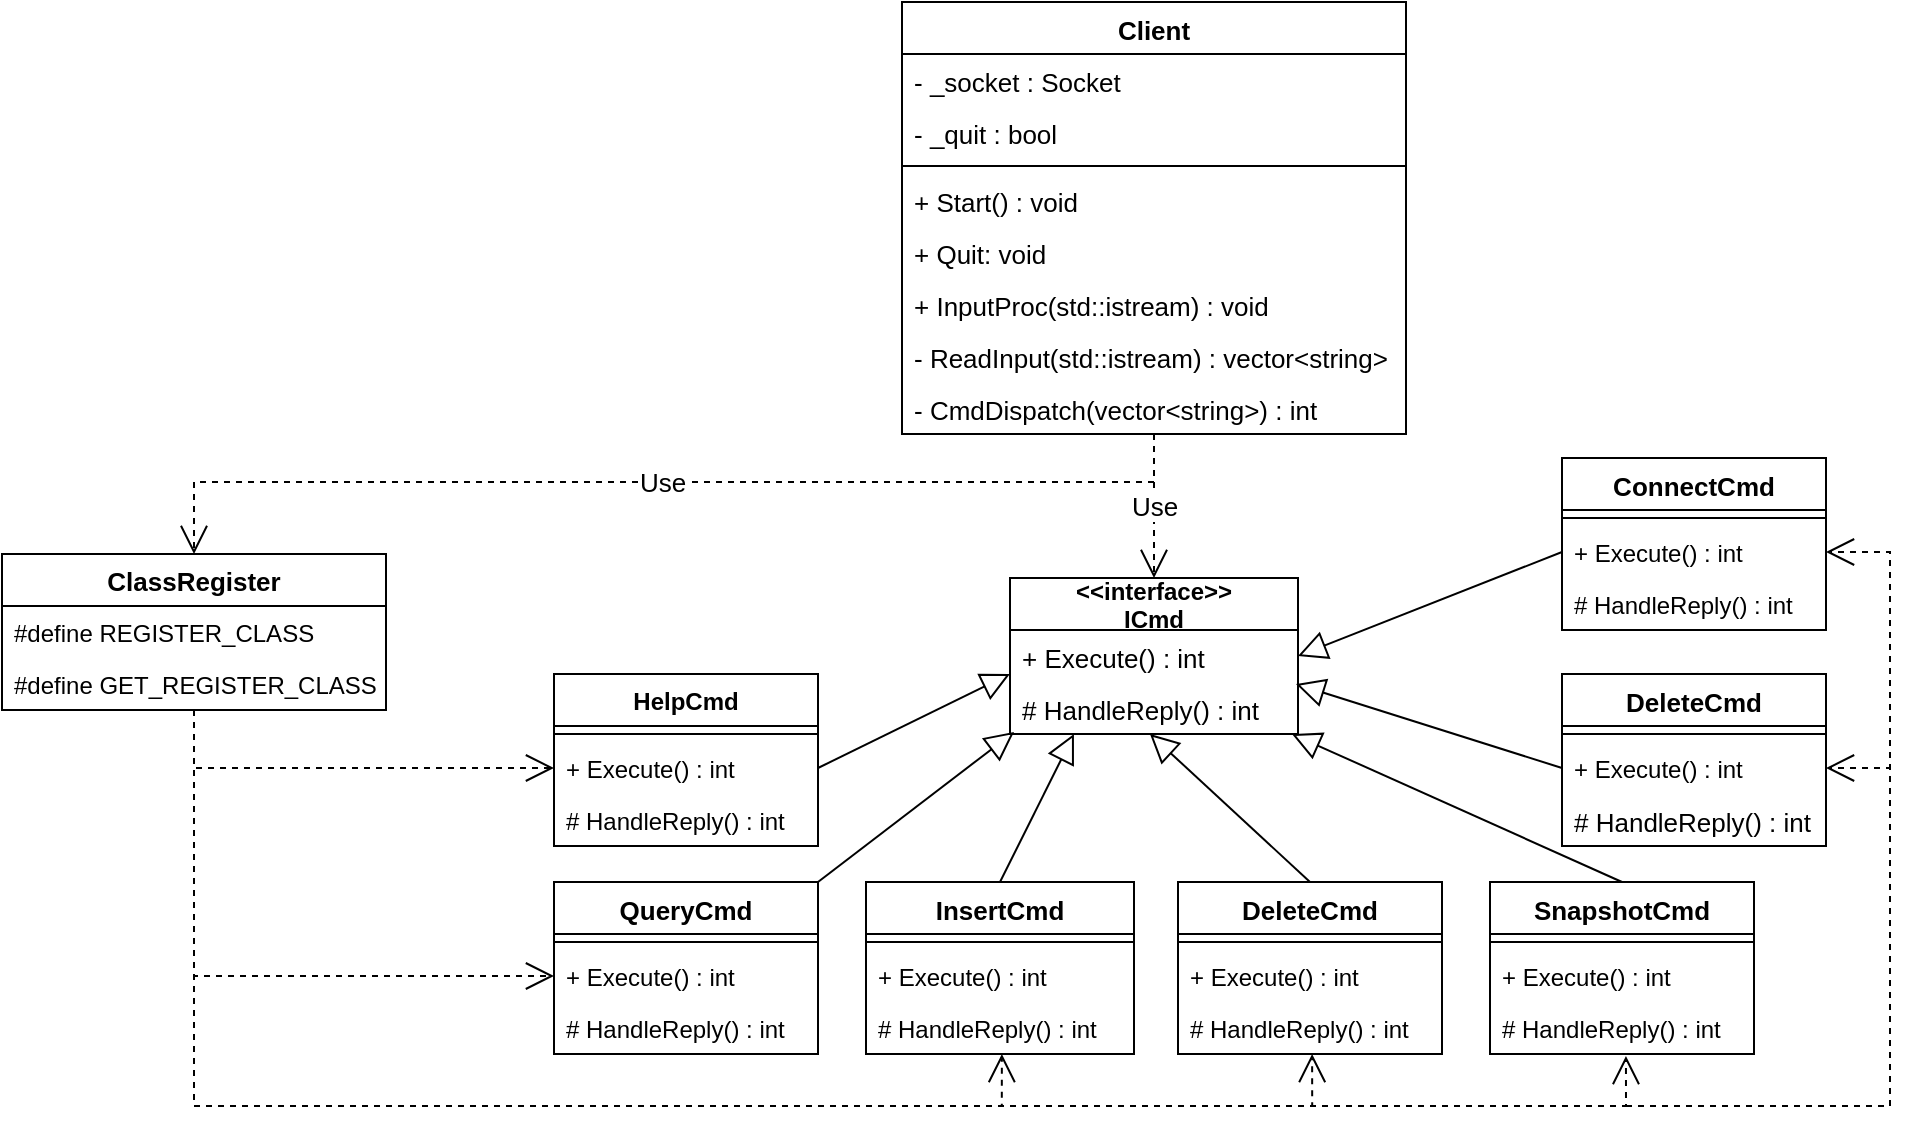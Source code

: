 <mxfile version="16.1.2" type="device"><diagram name="Page-1" id="c4acf3e9-155e-7222-9cf6-157b1a14988f"><mxGraphModel dx="1817" dy="621" grid="1" gridSize="12" guides="1" tooltips="1" connect="1" arrows="1" fold="1" page="1" pageScale="1" pageWidth="850" pageHeight="1100" background="none" math="0" shadow="0"><root><mxCell id="0"/><mxCell id="1" parent="0"/><mxCell id="WndNCrqcHY-HSkeg4Imm-5" value="Client" style="swimlane;fontStyle=1;align=center;verticalAlign=top;childLayout=stackLayout;horizontal=1;startSize=26;horizontalStack=0;resizeParent=1;resizeParentMax=0;resizeLast=0;collapsible=1;marginBottom=0;fontFamily=Helvetica;labelBorderColor=none;spacingTop=0;spacing=2;fontSize=13;" vertex="1" parent="1"><mxGeometry x="330" y="24" width="252" height="216" as="geometry"/></mxCell><mxCell id="WndNCrqcHY-HSkeg4Imm-6" value="- _socket : Socket" style="text;strokeColor=none;fillColor=none;align=left;verticalAlign=top;spacingLeft=4;spacingRight=4;overflow=hidden;rotatable=0;points=[[0,0.5],[1,0.5]];portConstraint=eastwest;fontFamily=Helvetica;fontStyle=0;labelBorderColor=none;spacingTop=0;spacing=2;fontSize=13;" vertex="1" parent="WndNCrqcHY-HSkeg4Imm-5"><mxGeometry y="26" width="252" height="26" as="geometry"/></mxCell><mxCell id="WndNCrqcHY-HSkeg4Imm-10" value="- _quit : bool" style="text;strokeColor=none;fillColor=none;align=left;verticalAlign=top;spacingLeft=4;spacingRight=4;overflow=hidden;rotatable=0;points=[[0,0.5],[1,0.5]];portConstraint=eastwest;fontFamily=Helvetica;fontStyle=0;labelBorderColor=none;spacingTop=0;spacing=2;fontSize=13;" vertex="1" parent="WndNCrqcHY-HSkeg4Imm-5"><mxGeometry y="52" width="252" height="26" as="geometry"/></mxCell><mxCell id="WndNCrqcHY-HSkeg4Imm-7" value="" style="line;strokeWidth=1;fillColor=none;align=left;verticalAlign=middle;spacingTop=0;spacingLeft=3;spacingRight=3;rotatable=0;labelPosition=right;points=[];portConstraint=eastwest;fontFamily=Helvetica;fontStyle=0;labelBorderColor=none;spacing=2;fontSize=13;" vertex="1" parent="WndNCrqcHY-HSkeg4Imm-5"><mxGeometry y="78" width="252" height="8" as="geometry"/></mxCell><mxCell id="WndNCrqcHY-HSkeg4Imm-8" value="+ Start() : void" style="text;strokeColor=none;fillColor=none;align=left;verticalAlign=top;spacingLeft=4;spacingRight=4;overflow=hidden;rotatable=0;points=[[0,0.5],[1,0.5]];portConstraint=eastwest;fontFamily=Helvetica;fontStyle=0;labelBorderColor=none;spacingTop=0;spacing=2;fontSize=13;" vertex="1" parent="WndNCrqcHY-HSkeg4Imm-5"><mxGeometry y="86" width="252" height="26" as="geometry"/></mxCell><mxCell id="WndNCrqcHY-HSkeg4Imm-9" value="+ Quit: void" style="text;strokeColor=none;fillColor=none;align=left;verticalAlign=top;spacingLeft=4;spacingRight=4;overflow=hidden;rotatable=0;points=[[0,0.5],[1,0.5]];portConstraint=eastwest;fontFamily=Helvetica;fontStyle=0;labelBorderColor=none;spacingTop=0;spacing=2;fontSize=13;" vertex="1" parent="WndNCrqcHY-HSkeg4Imm-5"><mxGeometry y="112" width="252" height="26" as="geometry"/></mxCell><mxCell id="WndNCrqcHY-HSkeg4Imm-11" value="+ InputProc(std::istream) : void" style="text;strokeColor=none;fillColor=none;align=left;verticalAlign=top;spacingLeft=4;spacingRight=4;overflow=hidden;rotatable=0;points=[[0,0.5],[1,0.5]];portConstraint=eastwest;fontFamily=Helvetica;fontStyle=0;labelBorderColor=none;spacingTop=0;spacing=2;fontSize=13;" vertex="1" parent="WndNCrqcHY-HSkeg4Imm-5"><mxGeometry y="138" width="252" height="26" as="geometry"/></mxCell><mxCell id="WndNCrqcHY-HSkeg4Imm-12" value="- ReadInput(std::istream) : vector&lt;string&gt;" style="text;strokeColor=none;fillColor=none;align=left;verticalAlign=top;spacingLeft=4;spacingRight=4;overflow=hidden;rotatable=0;points=[[0,0.5],[1,0.5]];portConstraint=eastwest;fontFamily=Helvetica;fontStyle=0;labelBorderColor=none;spacingTop=0;spacing=2;fontSize=13;" vertex="1" parent="WndNCrqcHY-HSkeg4Imm-5"><mxGeometry y="164" width="252" height="26" as="geometry"/></mxCell><mxCell id="WndNCrqcHY-HSkeg4Imm-13" value="- CmdDispatch(vector&lt;string&gt;) : int" style="text;strokeColor=none;fillColor=none;align=left;verticalAlign=top;spacingLeft=4;spacingRight=4;overflow=hidden;rotatable=0;points=[[0,0.5],[1,0.5]];portConstraint=eastwest;fontFamily=Helvetica;fontStyle=0;labelBorderColor=none;spacingTop=0;spacing=2;fontSize=13;" vertex="1" parent="WndNCrqcHY-HSkeg4Imm-5"><mxGeometry y="190" width="252" height="26" as="geometry"/></mxCell><mxCell id="WndNCrqcHY-HSkeg4Imm-14" value="&lt;&lt;interface&gt;&gt;&#10;ICmd" style="swimlane;fontStyle=1;childLayout=stackLayout;horizontal=1;startSize=26;fillColor=none;horizontalStack=0;resizeParent=1;resizeParentMax=0;resizeLast=0;collapsible=1;marginBottom=0;labelBorderColor=none;fontFamily=Helvetica;fontSize=12;" vertex="1" parent="1"><mxGeometry x="384" y="312" width="144" height="78" as="geometry"/></mxCell><mxCell id="WndNCrqcHY-HSkeg4Imm-15" value="+ Execute() : int" style="text;strokeColor=none;fillColor=none;align=left;verticalAlign=top;spacingLeft=4;spacingRight=4;overflow=hidden;rotatable=0;points=[[0,0.5],[1,0.5]];portConstraint=eastwest;labelBorderColor=none;fontFamily=Helvetica;fontSize=13;" vertex="1" parent="WndNCrqcHY-HSkeg4Imm-14"><mxGeometry y="26" width="144" height="26" as="geometry"/></mxCell><mxCell id="WndNCrqcHY-HSkeg4Imm-16" value="# HandleReply() : int" style="text;strokeColor=none;fillColor=none;align=left;verticalAlign=top;spacingLeft=4;spacingRight=4;overflow=hidden;rotatable=0;points=[[0,0.5],[1,0.5]];portConstraint=eastwest;labelBorderColor=none;fontFamily=Helvetica;fontSize=13;" vertex="1" parent="WndNCrqcHY-HSkeg4Imm-14"><mxGeometry y="52" width="144" height="26" as="geometry"/></mxCell><mxCell id="WndNCrqcHY-HSkeg4Imm-18" value="InsertCmd" style="swimlane;fontStyle=1;align=center;verticalAlign=top;childLayout=stackLayout;horizontal=1;startSize=26;horizontalStack=0;resizeParent=1;resizeParentMax=0;resizeLast=0;collapsible=1;marginBottom=0;labelBorderColor=none;fontFamily=Helvetica;fontSize=13;" vertex="1" parent="1"><mxGeometry x="312" y="464" width="134" height="86" as="geometry"/></mxCell><mxCell id="WndNCrqcHY-HSkeg4Imm-20" value="" style="line;strokeWidth=1;fillColor=none;align=left;verticalAlign=middle;spacingTop=-1;spacingLeft=3;spacingRight=3;rotatable=0;labelPosition=right;points=[];portConstraint=eastwest;labelBorderColor=none;fontFamily=Helvetica;fontSize=12;" vertex="1" parent="WndNCrqcHY-HSkeg4Imm-18"><mxGeometry y="26" width="134" height="8" as="geometry"/></mxCell><mxCell id="WndNCrqcHY-HSkeg4Imm-21" value="+ Execute() : int" style="text;strokeColor=none;fillColor=none;align=left;verticalAlign=top;spacingLeft=4;spacingRight=4;overflow=hidden;rotatable=0;points=[[0,0.5],[1,0.5]];portConstraint=eastwest;labelBorderColor=none;fontFamily=Helvetica;fontSize=12;" vertex="1" parent="WndNCrqcHY-HSkeg4Imm-18"><mxGeometry y="34" width="134" height="26" as="geometry"/></mxCell><mxCell id="WndNCrqcHY-HSkeg4Imm-19" value="# HandleReply() : int" style="text;strokeColor=none;fillColor=none;align=left;verticalAlign=top;spacingLeft=4;spacingRight=4;overflow=hidden;rotatable=0;points=[[0,0.5],[1,0.5]];portConstraint=eastwest;labelBorderColor=none;fontFamily=Helvetica;fontSize=12;" vertex="1" parent="WndNCrqcHY-HSkeg4Imm-18"><mxGeometry y="60" width="134" height="26" as="geometry"/></mxCell><mxCell id="WndNCrqcHY-HSkeg4Imm-22" value="QueryCmd" style="swimlane;fontStyle=1;align=center;verticalAlign=top;childLayout=stackLayout;horizontal=1;startSize=26;horizontalStack=0;resizeParent=1;resizeParentMax=0;resizeLast=0;collapsible=1;marginBottom=0;labelBorderColor=none;fontFamily=Helvetica;fontSize=13;" vertex="1" parent="1"><mxGeometry x="156" y="464" width="132" height="86" as="geometry"/></mxCell><mxCell id="WndNCrqcHY-HSkeg4Imm-23" value="" style="line;strokeWidth=1;fillColor=none;align=left;verticalAlign=middle;spacingTop=-1;spacingLeft=3;spacingRight=3;rotatable=0;labelPosition=right;points=[];portConstraint=eastwest;labelBorderColor=none;fontFamily=Helvetica;fontSize=12;" vertex="1" parent="WndNCrqcHY-HSkeg4Imm-22"><mxGeometry y="26" width="132" height="8" as="geometry"/></mxCell><mxCell id="WndNCrqcHY-HSkeg4Imm-24" value="+ Execute() : int" style="text;strokeColor=none;fillColor=none;align=left;verticalAlign=top;spacingLeft=4;spacingRight=4;overflow=hidden;rotatable=0;points=[[0,0.5],[1,0.5]];portConstraint=eastwest;labelBorderColor=none;fontFamily=Helvetica;fontSize=12;" vertex="1" parent="WndNCrqcHY-HSkeg4Imm-22"><mxGeometry y="34" width="132" height="26" as="geometry"/></mxCell><mxCell id="WndNCrqcHY-HSkeg4Imm-25" value="# HandleReply() : int" style="text;strokeColor=none;fillColor=none;align=left;verticalAlign=top;spacingLeft=4;spacingRight=4;overflow=hidden;rotatable=0;points=[[0,0.5],[1,0.5]];portConstraint=eastwest;labelBorderColor=none;fontFamily=Helvetica;fontSize=12;" vertex="1" parent="WndNCrqcHY-HSkeg4Imm-22"><mxGeometry y="60" width="132" height="26" as="geometry"/></mxCell><mxCell id="WndNCrqcHY-HSkeg4Imm-26" value="DeleteCmd" style="swimlane;fontStyle=1;align=center;verticalAlign=top;childLayout=stackLayout;horizontal=1;startSize=26;horizontalStack=0;resizeParent=1;resizeParentMax=0;resizeLast=0;collapsible=1;marginBottom=0;labelBorderColor=none;fontFamily=Helvetica;fontSize=13;" vertex="1" parent="1"><mxGeometry x="468" y="464" width="132" height="86" as="geometry"/></mxCell><mxCell id="WndNCrqcHY-HSkeg4Imm-27" value="" style="line;strokeWidth=1;fillColor=none;align=left;verticalAlign=middle;spacingTop=-1;spacingLeft=3;spacingRight=3;rotatable=0;labelPosition=right;points=[];portConstraint=eastwest;labelBorderColor=none;fontFamily=Helvetica;fontSize=12;" vertex="1" parent="WndNCrqcHY-HSkeg4Imm-26"><mxGeometry y="26" width="132" height="8" as="geometry"/></mxCell><mxCell id="WndNCrqcHY-HSkeg4Imm-28" value="+ Execute() : int" style="text;strokeColor=none;fillColor=none;align=left;verticalAlign=top;spacingLeft=4;spacingRight=4;overflow=hidden;rotatable=0;points=[[0,0.5],[1,0.5]];portConstraint=eastwest;labelBorderColor=none;fontFamily=Helvetica;fontSize=12;" vertex="1" parent="WndNCrqcHY-HSkeg4Imm-26"><mxGeometry y="34" width="132" height="26" as="geometry"/></mxCell><mxCell id="WndNCrqcHY-HSkeg4Imm-29" value="# HandleReply() : int" style="text;strokeColor=none;fillColor=none;align=left;verticalAlign=top;spacingLeft=4;spacingRight=4;overflow=hidden;rotatable=0;points=[[0,0.5],[1,0.5]];portConstraint=eastwest;labelBorderColor=none;fontFamily=Helvetica;fontSize=12;" vertex="1" parent="WndNCrqcHY-HSkeg4Imm-26"><mxGeometry y="60" width="132" height="26" as="geometry"/></mxCell><mxCell id="WndNCrqcHY-HSkeg4Imm-30" value="ConnectCmd" style="swimlane;fontStyle=1;align=center;verticalAlign=top;childLayout=stackLayout;horizontal=1;startSize=26;horizontalStack=0;resizeParent=1;resizeParentMax=0;resizeLast=0;collapsible=1;marginBottom=0;labelBorderColor=none;fontFamily=Helvetica;fontSize=13;" vertex="1" parent="1"><mxGeometry x="660" y="252" width="132" height="86" as="geometry"/></mxCell><mxCell id="WndNCrqcHY-HSkeg4Imm-31" value="" style="line;strokeWidth=1;fillColor=none;align=left;verticalAlign=middle;spacingTop=-1;spacingLeft=3;spacingRight=3;rotatable=0;labelPosition=right;points=[];portConstraint=eastwest;labelBorderColor=none;fontFamily=Helvetica;fontSize=12;" vertex="1" parent="WndNCrqcHY-HSkeg4Imm-30"><mxGeometry y="26" width="132" height="8" as="geometry"/></mxCell><mxCell id="WndNCrqcHY-HSkeg4Imm-32" value="+ Execute() : int" style="text;strokeColor=none;fillColor=none;align=left;verticalAlign=top;spacingLeft=4;spacingRight=4;overflow=hidden;rotatable=0;points=[[0,0.5],[1,0.5]];portConstraint=eastwest;labelBorderColor=none;fontFamily=Helvetica;fontSize=12;" vertex="1" parent="WndNCrqcHY-HSkeg4Imm-30"><mxGeometry y="34" width="132" height="26" as="geometry"/></mxCell><mxCell id="WndNCrqcHY-HSkeg4Imm-33" value="# HandleReply() : int" style="text;strokeColor=none;fillColor=none;align=left;verticalAlign=top;spacingLeft=4;spacingRight=4;overflow=hidden;rotatable=0;points=[[0,0.5],[1,0.5]];portConstraint=eastwest;labelBorderColor=none;fontFamily=Helvetica;fontSize=12;" vertex="1" parent="WndNCrqcHY-HSkeg4Imm-30"><mxGeometry y="60" width="132" height="26" as="geometry"/></mxCell><mxCell id="WndNCrqcHY-HSkeg4Imm-34" value="DeleteCmd" style="swimlane;fontStyle=1;align=center;verticalAlign=top;childLayout=stackLayout;horizontal=1;startSize=26;horizontalStack=0;resizeParent=1;resizeParentMax=0;resizeLast=0;collapsible=1;marginBottom=0;labelBorderColor=none;fontFamily=Helvetica;fontSize=13;" vertex="1" parent="1"><mxGeometry x="660" y="360" width="132" height="86" as="geometry"/></mxCell><mxCell id="WndNCrqcHY-HSkeg4Imm-35" value="" style="line;strokeWidth=1;fillColor=none;align=left;verticalAlign=middle;spacingTop=-1;spacingLeft=3;spacingRight=3;rotatable=0;labelPosition=right;points=[];portConstraint=eastwest;labelBorderColor=none;fontFamily=Helvetica;fontSize=12;" vertex="1" parent="WndNCrqcHY-HSkeg4Imm-34"><mxGeometry y="26" width="132" height="8" as="geometry"/></mxCell><mxCell id="WndNCrqcHY-HSkeg4Imm-36" value="+ Execute() : int" style="text;strokeColor=none;fillColor=none;align=left;verticalAlign=top;spacingLeft=4;spacingRight=4;overflow=hidden;rotatable=0;points=[[0,0.5],[1,0.5]];portConstraint=eastwest;labelBorderColor=none;fontFamily=Helvetica;fontSize=12;" vertex="1" parent="WndNCrqcHY-HSkeg4Imm-34"><mxGeometry y="34" width="132" height="26" as="geometry"/></mxCell><mxCell id="WndNCrqcHY-HSkeg4Imm-37" value="# HandleReply() : int" style="text;strokeColor=none;fillColor=none;align=left;verticalAlign=top;spacingLeft=4;spacingRight=4;overflow=hidden;rotatable=0;points=[[0,0.5],[1,0.5]];portConstraint=eastwest;labelBorderColor=none;fontFamily=Helvetica;fontSize=13;" vertex="1" parent="WndNCrqcHY-HSkeg4Imm-34"><mxGeometry y="60" width="132" height="26" as="geometry"/></mxCell><mxCell id="WndNCrqcHY-HSkeg4Imm-38" value="SnapshotCmd" style="swimlane;fontStyle=1;align=center;verticalAlign=top;childLayout=stackLayout;horizontal=1;startSize=26;horizontalStack=0;resizeParent=1;resizeParentMax=0;resizeLast=0;collapsible=1;marginBottom=0;labelBorderColor=none;fontFamily=Helvetica;fontSize=13;" vertex="1" parent="1"><mxGeometry x="624" y="464" width="132" height="86" as="geometry"/></mxCell><mxCell id="WndNCrqcHY-HSkeg4Imm-39" value="" style="line;strokeWidth=1;fillColor=none;align=left;verticalAlign=middle;spacingTop=-1;spacingLeft=3;spacingRight=3;rotatable=0;labelPosition=right;points=[];portConstraint=eastwest;labelBorderColor=none;fontFamily=Helvetica;fontSize=12;" vertex="1" parent="WndNCrqcHY-HSkeg4Imm-38"><mxGeometry y="26" width="132" height="8" as="geometry"/></mxCell><mxCell id="WndNCrqcHY-HSkeg4Imm-40" value="+ Execute() : int" style="text;strokeColor=none;fillColor=none;align=left;verticalAlign=top;spacingLeft=4;spacingRight=4;overflow=hidden;rotatable=0;points=[[0,0.5],[1,0.5]];portConstraint=eastwest;labelBorderColor=none;fontFamily=Helvetica;fontSize=12;" vertex="1" parent="WndNCrqcHY-HSkeg4Imm-38"><mxGeometry y="34" width="132" height="26" as="geometry"/></mxCell><mxCell id="WndNCrqcHY-HSkeg4Imm-41" value="# HandleReply() : int" style="text;strokeColor=none;fillColor=none;align=left;verticalAlign=top;spacingLeft=4;spacingRight=4;overflow=hidden;rotatable=0;points=[[0,0.5],[1,0.5]];portConstraint=eastwest;labelBorderColor=none;fontFamily=Helvetica;fontSize=12;" vertex="1" parent="WndNCrqcHY-HSkeg4Imm-38"><mxGeometry y="60" width="132" height="26" as="geometry"/></mxCell><mxCell id="WndNCrqcHY-HSkeg4Imm-46" value="HelpCmd" style="swimlane;fontStyle=1;align=center;verticalAlign=top;childLayout=stackLayout;horizontal=1;startSize=26;horizontalStack=0;resizeParent=1;resizeParentMax=0;resizeLast=0;collapsible=1;marginBottom=0;labelBorderColor=none;fontFamily=Helvetica;fontSize=12;" vertex="1" parent="1"><mxGeometry x="156" y="360" width="132" height="86" as="geometry"/></mxCell><mxCell id="WndNCrqcHY-HSkeg4Imm-47" value="" style="line;strokeWidth=1;fillColor=none;align=left;verticalAlign=middle;spacingTop=-1;spacingLeft=3;spacingRight=3;rotatable=0;labelPosition=right;points=[];portConstraint=eastwest;labelBorderColor=none;fontFamily=Helvetica;fontSize=12;" vertex="1" parent="WndNCrqcHY-HSkeg4Imm-46"><mxGeometry y="26" width="132" height="8" as="geometry"/></mxCell><mxCell id="WndNCrqcHY-HSkeg4Imm-48" value="+ Execute() : int" style="text;strokeColor=none;fillColor=none;align=left;verticalAlign=top;spacingLeft=4;spacingRight=4;overflow=hidden;rotatable=0;points=[[0,0.5],[1,0.5]];portConstraint=eastwest;labelBorderColor=none;fontFamily=Helvetica;fontSize=12;" vertex="1" parent="WndNCrqcHY-HSkeg4Imm-46"><mxGeometry y="34" width="132" height="26" as="geometry"/></mxCell><mxCell id="WndNCrqcHY-HSkeg4Imm-49" value="# HandleReply() : int" style="text;strokeColor=none;fillColor=none;align=left;verticalAlign=top;spacingLeft=4;spacingRight=4;overflow=hidden;rotatable=0;points=[[0,0.5],[1,0.5]];portConstraint=eastwest;labelBorderColor=none;fontFamily=Helvetica;fontSize=12;" vertex="1" parent="WndNCrqcHY-HSkeg4Imm-46"><mxGeometry y="60" width="132" height="26" as="geometry"/></mxCell><mxCell id="WndNCrqcHY-HSkeg4Imm-51" value="" style="endArrow=block;endSize=12;endFill=0;html=1;rounded=0;fontFamily=Helvetica;fontSize=12;exitX=1;exitY=0.5;exitDx=0;exitDy=0;" edge="1" parent="1" source="WndNCrqcHY-HSkeg4Imm-48"><mxGeometry width="160" relative="1" as="geometry"><mxPoint x="84" y="288" as="sourcePoint"/><mxPoint x="384" y="360" as="targetPoint"/></mxGeometry></mxCell><mxCell id="WndNCrqcHY-HSkeg4Imm-53" value="" style="endArrow=block;endSize=12;endFill=0;html=1;rounded=0;fontFamily=Helvetica;fontSize=12;exitX=1;exitY=0.5;exitDx=0;exitDy=0;entryX=0.014;entryY=0.962;entryDx=0;entryDy=0;entryPerimeter=0;" edge="1" parent="1" target="WndNCrqcHY-HSkeg4Imm-16"><mxGeometry width="160" relative="1" as="geometry"><mxPoint x="288" y="464" as="sourcePoint"/><mxPoint x="384" y="417" as="targetPoint"/></mxGeometry></mxCell><mxCell id="WndNCrqcHY-HSkeg4Imm-54" value="" style="endArrow=block;endSize=12;endFill=0;html=1;rounded=0;fontFamily=Helvetica;fontSize=12;exitX=0.5;exitY=0;exitDx=0;exitDy=0;entryX=0.222;entryY=1;entryDx=0;entryDy=0;entryPerimeter=0;" edge="1" parent="1" source="WndNCrqcHY-HSkeg4Imm-18" target="WndNCrqcHY-HSkeg4Imm-16"><mxGeometry width="160" relative="1" as="geometry"><mxPoint x="312" y="431" as="sourcePoint"/><mxPoint x="408" y="384" as="targetPoint"/></mxGeometry></mxCell><mxCell id="WndNCrqcHY-HSkeg4Imm-55" value="" style="endArrow=block;endSize=12;endFill=0;html=1;rounded=0;fontFamily=Helvetica;fontSize=12;exitX=0.5;exitY=0;exitDx=0;exitDy=0;entryX=0.486;entryY=1;entryDx=0;entryDy=0;entryPerimeter=0;" edge="1" parent="1" source="WndNCrqcHY-HSkeg4Imm-26" target="WndNCrqcHY-HSkeg4Imm-16"><mxGeometry width="160" relative="1" as="geometry"><mxPoint x="324" y="443" as="sourcePoint"/><mxPoint x="420" y="396" as="targetPoint"/></mxGeometry></mxCell><mxCell id="WndNCrqcHY-HSkeg4Imm-56" value="" style="endArrow=block;endSize=12;endFill=0;html=1;rounded=0;fontFamily=Helvetica;fontSize=12;exitX=0.5;exitY=0;exitDx=0;exitDy=0;entryX=0.979;entryY=1;entryDx=0;entryDy=0;entryPerimeter=0;" edge="1" parent="1" source="WndNCrqcHY-HSkeg4Imm-38" target="WndNCrqcHY-HSkeg4Imm-16"><mxGeometry width="160" relative="1" as="geometry"><mxPoint x="546" y="476" as="sourcePoint"/><mxPoint x="465.984" y="402" as="targetPoint"/></mxGeometry></mxCell><mxCell id="WndNCrqcHY-HSkeg4Imm-57" value="" style="endArrow=block;endSize=12;endFill=0;html=1;rounded=0;fontFamily=Helvetica;fontSize=12;exitX=0;exitY=0.5;exitDx=0;exitDy=0;entryX=0.993;entryY=1.038;entryDx=0;entryDy=0;entryPerimeter=0;" edge="1" parent="1" source="WndNCrqcHY-HSkeg4Imm-36" target="WndNCrqcHY-HSkeg4Imm-15"><mxGeometry width="160" relative="1" as="geometry"><mxPoint x="702" y="476" as="sourcePoint"/><mxPoint x="536.976" y="402" as="targetPoint"/></mxGeometry></mxCell><mxCell id="WndNCrqcHY-HSkeg4Imm-58" value="" style="endArrow=block;endSize=12;endFill=0;html=1;rounded=0;fontFamily=Helvetica;fontSize=12;exitX=0;exitY=0.5;exitDx=0;exitDy=0;" edge="1" parent="1" source="WndNCrqcHY-HSkeg4Imm-32"><mxGeometry width="160" relative="1" as="geometry"><mxPoint x="714" y="488" as="sourcePoint"/><mxPoint x="528" y="351" as="targetPoint"/></mxGeometry></mxCell><mxCell id="WndNCrqcHY-HSkeg4Imm-85" style="edgeStyle=orthogonalEdgeStyle;rounded=0;orthogonalLoop=1;jettySize=auto;html=1;entryX=0;entryY=0.5;entryDx=0;entryDy=0;fontFamily=Helvetica;fontSize=13;endArrow=open;endFill=0;endSize=12;dashed=1;" edge="1" parent="1" source="WndNCrqcHY-HSkeg4Imm-65" target="WndNCrqcHY-HSkeg4Imm-48"><mxGeometry relative="1" as="geometry"/></mxCell><mxCell id="WndNCrqcHY-HSkeg4Imm-86" style="edgeStyle=orthogonalEdgeStyle;rounded=0;orthogonalLoop=1;jettySize=auto;html=1;entryX=0;entryY=0.5;entryDx=0;entryDy=0;fontFamily=Helvetica;fontSize=13;endArrow=open;endFill=0;endSize=12;dashed=1;" edge="1" parent="1" source="WndNCrqcHY-HSkeg4Imm-65" target="WndNCrqcHY-HSkeg4Imm-24"><mxGeometry relative="1" as="geometry"/></mxCell><mxCell id="WndNCrqcHY-HSkeg4Imm-87" style="edgeStyle=orthogonalEdgeStyle;rounded=0;orthogonalLoop=1;jettySize=auto;html=1;entryX=0.507;entryY=1;entryDx=0;entryDy=0;entryPerimeter=0;fontFamily=Helvetica;fontSize=13;endArrow=open;endFill=0;endSize=12;dashed=1;" edge="1" parent="1" source="WndNCrqcHY-HSkeg4Imm-65" target="WndNCrqcHY-HSkeg4Imm-19"><mxGeometry relative="1" as="geometry"><Array as="points"><mxPoint x="-24" y="576"/><mxPoint x="380" y="576"/></Array></mxGeometry></mxCell><mxCell id="WndNCrqcHY-HSkeg4Imm-88" style="edgeStyle=orthogonalEdgeStyle;rounded=0;orthogonalLoop=1;jettySize=auto;html=1;entryX=0.508;entryY=1;entryDx=0;entryDy=0;entryPerimeter=0;fontFamily=Helvetica;fontSize=13;endArrow=open;endFill=0;endSize=12;dashed=1;" edge="1" parent="1" source="WndNCrqcHY-HSkeg4Imm-65" target="WndNCrqcHY-HSkeg4Imm-29"><mxGeometry relative="1" as="geometry"><Array as="points"><mxPoint x="-24" y="576"/><mxPoint x="535" y="576"/></Array></mxGeometry></mxCell><mxCell id="WndNCrqcHY-HSkeg4Imm-89" style="edgeStyle=orthogonalEdgeStyle;rounded=0;orthogonalLoop=1;jettySize=auto;html=1;entryX=0.515;entryY=1.038;entryDx=0;entryDy=0;entryPerimeter=0;fontFamily=Helvetica;fontSize=13;endArrow=open;endFill=0;endSize=12;dashed=1;" edge="1" parent="1" source="WndNCrqcHY-HSkeg4Imm-65" target="WndNCrqcHY-HSkeg4Imm-41"><mxGeometry relative="1" as="geometry"><Array as="points"><mxPoint x="-24" y="576"/><mxPoint x="692" y="576"/></Array></mxGeometry></mxCell><mxCell id="WndNCrqcHY-HSkeg4Imm-65" value="ClassRegister" style="swimlane;fontStyle=1;childLayout=stackLayout;horizontal=1;startSize=26;fillColor=none;horizontalStack=0;resizeParent=1;resizeParentMax=0;resizeLast=0;collapsible=1;marginBottom=0;labelBorderColor=none;fontFamily=Helvetica;fontSize=13;" vertex="1" parent="1"><mxGeometry x="-120" y="300" width="192" height="78" as="geometry"/></mxCell><mxCell id="WndNCrqcHY-HSkeg4Imm-66" value="#define REGISTER_CLASS" style="text;strokeColor=none;fillColor=none;align=left;verticalAlign=top;spacingLeft=4;spacingRight=4;overflow=hidden;rotatable=0;points=[[0,0.5],[1,0.5]];portConstraint=eastwest;labelBorderColor=none;fontFamily=Helvetica;fontSize=12;" vertex="1" parent="WndNCrqcHY-HSkeg4Imm-65"><mxGeometry y="26" width="192" height="26" as="geometry"/></mxCell><mxCell id="WndNCrqcHY-HSkeg4Imm-68" value="#define GET_REGISTER_CLASS" style="text;strokeColor=none;fillColor=none;align=left;verticalAlign=top;spacingLeft=4;spacingRight=4;overflow=hidden;rotatable=0;points=[[0,0.5],[1,0.5]];portConstraint=eastwest;labelBorderColor=none;fontFamily=Helvetica;fontSize=12;" vertex="1" parent="WndNCrqcHY-HSkeg4Imm-65"><mxGeometry y="52" width="192" height="26" as="geometry"/></mxCell><mxCell id="WndNCrqcHY-HSkeg4Imm-83" value="Use" style="endArrow=open;endSize=12;dashed=1;html=1;rounded=0;fontFamily=Helvetica;fontSize=13;entryX=0.5;entryY=0;entryDx=0;entryDy=0;exitX=0.5;exitY=1;exitDx=0;exitDy=0;exitPerimeter=0;" edge="1" parent="1" source="WndNCrqcHY-HSkeg4Imm-13" target="WndNCrqcHY-HSkeg4Imm-14"><mxGeometry width="160" relative="1" as="geometry"><mxPoint x="444" y="252" as="sourcePoint"/><mxPoint x="280" y="288" as="targetPoint"/><Array as="points"><mxPoint x="456" y="276"/></Array><mxPoint as="offset"/></mxGeometry></mxCell><mxCell id="WndNCrqcHY-HSkeg4Imm-84" value="Use" style="endArrow=open;endSize=12;dashed=1;html=1;rounded=0;fontFamily=Helvetica;fontSize=13;entryX=0.5;entryY=0;entryDx=0;entryDy=0;" edge="1" parent="1" target="WndNCrqcHY-HSkeg4Imm-65"><mxGeometry width="160" relative="1" as="geometry"><mxPoint x="456" y="240" as="sourcePoint"/><mxPoint x="316" y="264" as="targetPoint"/><Array as="points"><mxPoint x="456" y="264"/><mxPoint x="-24" y="264"/></Array></mxGeometry></mxCell><mxCell id="WndNCrqcHY-HSkeg4Imm-93" value="" style="endArrow=open;html=1;rounded=0;fontFamily=Helvetica;fontSize=13;endSize=12;entryX=1;entryY=0.5;entryDx=0;entryDy=0;endFill=0;dashed=1;" edge="1" parent="1" target="WndNCrqcHY-HSkeg4Imm-36"><mxGeometry width="50" height="50" relative="1" as="geometry"><mxPoint x="692" y="576" as="sourcePoint"/><mxPoint x="824" y="384" as="targetPoint"/><Array as="points"><mxPoint x="824" y="576"/><mxPoint x="824" y="407"/></Array></mxGeometry></mxCell><mxCell id="WndNCrqcHY-HSkeg4Imm-94" value="" style="endArrow=open;html=1;rounded=0;fontFamily=Helvetica;fontSize=13;endSize=12;entryX=1;entryY=0.5;entryDx=0;entryDy=0;endFill=0;dashed=1;" edge="1" parent="1" target="WndNCrqcHY-HSkeg4Imm-32"><mxGeometry width="50" height="50" relative="1" as="geometry"><mxPoint x="824" y="408" as="sourcePoint"/><mxPoint x="824" y="276" as="targetPoint"/><Array as="points"><mxPoint x="824" y="299"/></Array></mxGeometry></mxCell></root></mxGraphModel></diagram></mxfile>